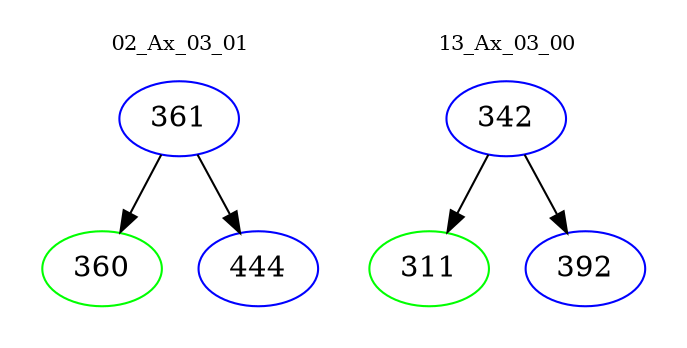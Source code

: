 digraph{
subgraph cluster_0 {
color = white
label = "02_Ax_03_01";
fontsize=10;
T0_361 [label="361", color="blue"]
T0_361 -> T0_360 [color="black"]
T0_360 [label="360", color="green"]
T0_361 -> T0_444 [color="black"]
T0_444 [label="444", color="blue"]
}
subgraph cluster_1 {
color = white
label = "13_Ax_03_00";
fontsize=10;
T1_342 [label="342", color="blue"]
T1_342 -> T1_311 [color="black"]
T1_311 [label="311", color="green"]
T1_342 -> T1_392 [color="black"]
T1_392 [label="392", color="blue"]
}
}
